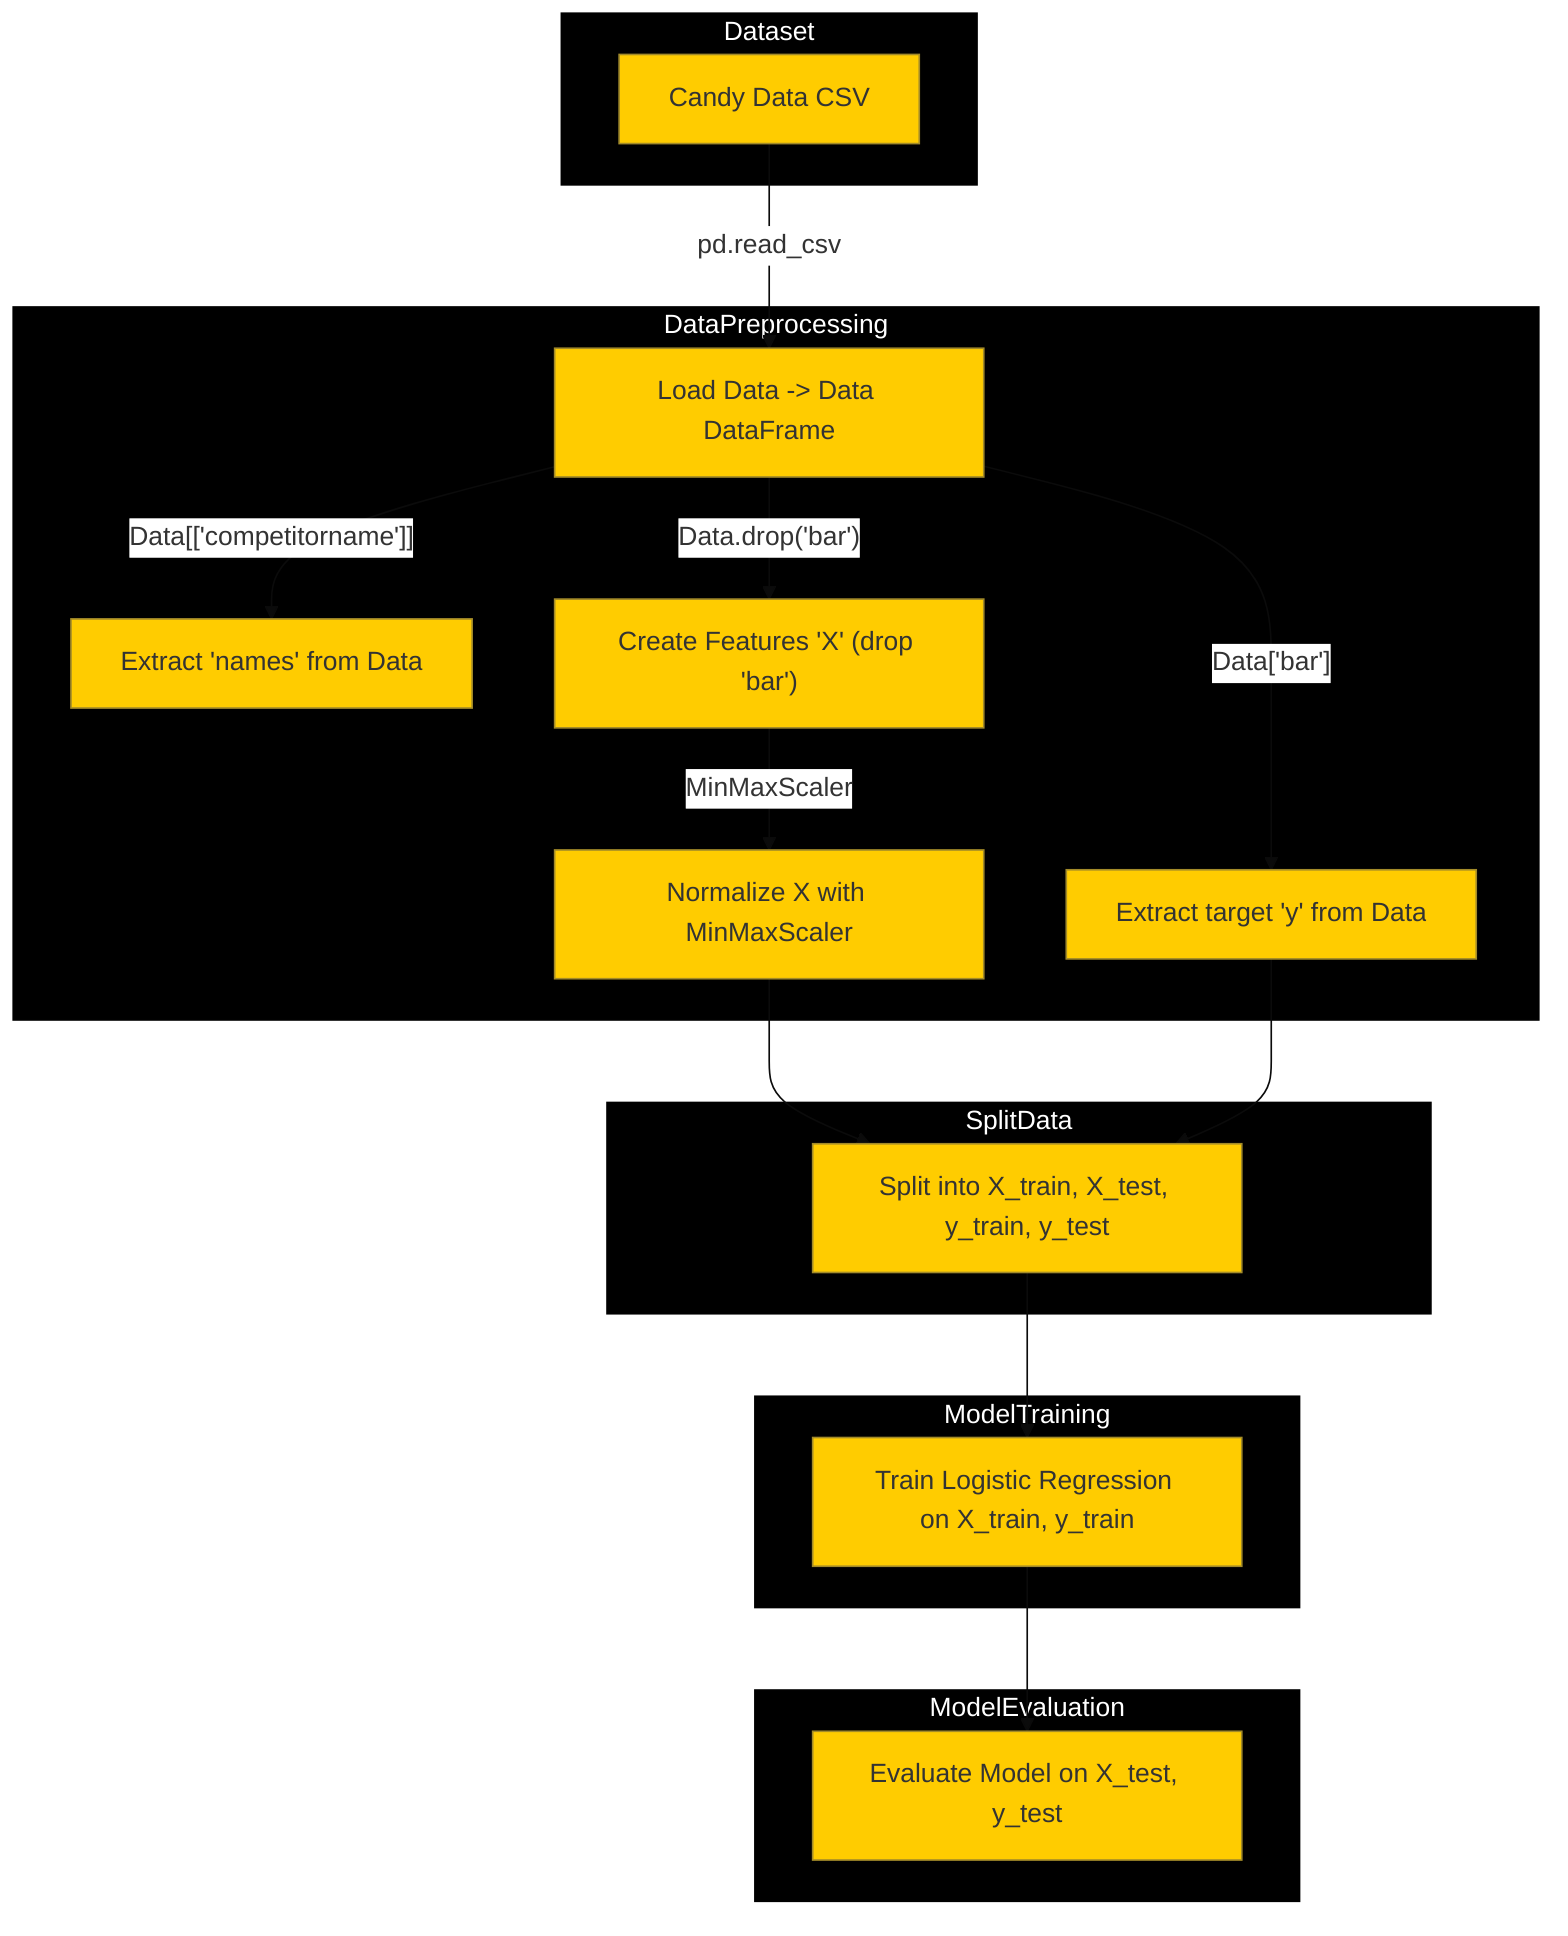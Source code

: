 %%{ init : { 'theme' : 'base', 'themeVariables' : { 'primaryColor': '#ffcc00', 'edgeLabelBackground':'#ffffff', 'tertiaryColor': '#000000', 'tertiaryTextColor':'#ffffff' }}}%%
flowchart TD
    subgraph Dataset
        A["Candy Data CSV"]
    end
    subgraph DataPreprocessing
        B["Load Data -> Data DataFrame"]
        C["Extract 'names' from Data"]
        D["Extract target 'y' from Data"]
        E["Create Features 'X' (drop 'bar')"]
        F["Normalize X with MinMaxScaler"]
    end
    subgraph SplitData
        G["Split into X_train, X_test, y_train, y_test"]
    end
    subgraph ModelTraining
        H["Train Logistic Regression on X_train, y_train"]
    end
    subgraph ModelEvaluation
        I["Evaluate Model on X_test, y_test"]
    end
    A -->|"pd.read_csv"| B
    B -->|"Data[['competitorname']]"| C
    B -->|"Data['bar']"| D
    B -->|"Data.drop('bar')"| E
    E -->|"MinMaxScaler"| F
    F --> G
    D --> G
    G --> H
    H --> I

%% A: Candy data source read into the system. Provides initial data required for the workflow.
%% B: DataFrame creation from the source. Base for all following variable extractions.
%% C: Competitor names extraction, though not involved in further steps.
%% D: The target variable 'y' is extracted to be used in the model training process.
%% E: Features 'X' of the dataset prepared excluding the target for scaling and model training.
%% F: Feature normalization step using MinMaxScaler, a part of data preprocessing.
%% G: The dataset is split into training and testing sets for model validation.
%% H: Model training with Logistic Regression using the training datasets.
%% I: Model is evaluated against test data to verify accuracy and performance.